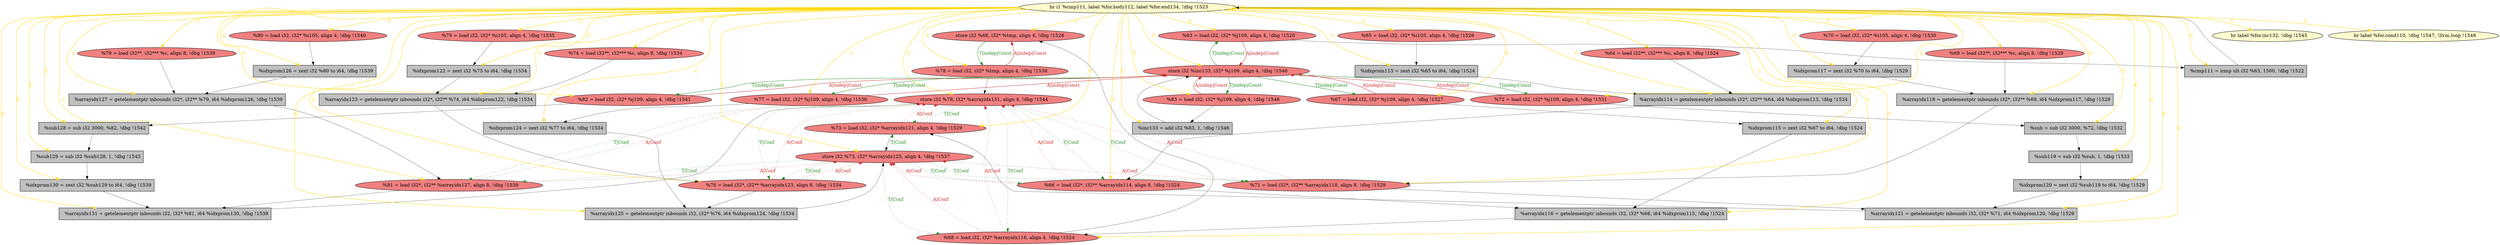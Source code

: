 
digraph G {


node7017 [fillcolor=lightcoral,label="  store i32 %68, i32* %tmp, align 4, !dbg !1528",shape=ellipse,style=filled ]
node7016 [fillcolor=grey,label="  %idxprom124 = zext i32 %77 to i64, !dbg !1534",shape=rectangle,style=filled ]
node7015 [fillcolor=lightcoral,label="  %63 = load i32, i32* %j109, align 4, !dbg !1520",shape=ellipse,style=filled ]
node7014 [fillcolor=grey,label="  %arrayidx131 = getelementptr inbounds i32, i32* %81, i64 %idxprom130, !dbg !1539",shape=rectangle,style=filled ]
node7012 [fillcolor=grey,label="  %idxprom115 = zext i32 %67 to i64, !dbg !1524",shape=rectangle,style=filled ]
node7022 [fillcolor=grey,label="  %inc133 = add i32 %83, 1, !dbg !1546",shape=rectangle,style=filled ]
node7011 [fillcolor=grey,label="  %idxprom113 = zext i32 %65 to i64, !dbg !1524",shape=rectangle,style=filled ]
node6991 [fillcolor=lightcoral,label="  %69 = load i32**, i32*** %c, align 8, !dbg !1529",shape=ellipse,style=filled ]
node7020 [fillcolor=lemonchiffon,label="  br i1 %cmp111, label %for.body112, label %for.end134, !dbg !1523",shape=ellipse,style=filled ]
node6987 [fillcolor=grey,label="  %arrayidx121 = getelementptr inbounds i32, i32* %71, i64 %idxprom120, !dbg !1529",shape=rectangle,style=filled ]
node6999 [fillcolor=grey,label="  %sub128 = sub i32 3000, %82, !dbg !1542",shape=rectangle,style=filled ]
node6982 [fillcolor=lightcoral,label="  %73 = load i32, i32* %arrayidx121, align 4, !dbg !1529",shape=ellipse,style=filled ]
node6980 [fillcolor=lightcoral,label="  %77 = load i32, i32* %j109, align 4, !dbg !1536",shape=ellipse,style=filled ]
node6975 [fillcolor=lightcoral,label="  %78 = load i32, i32* %tmp, align 4, !dbg !1538",shape=ellipse,style=filled ]
node6995 [fillcolor=grey,label="  %idxprom126 = zext i32 %80 to i64, !dbg !1539",shape=rectangle,style=filled ]
node6988 [fillcolor=grey,label="  %idxprom117 = zext i32 %70 to i64, !dbg !1529",shape=rectangle,style=filled ]
node7005 [fillcolor=lightcoral,label="  store i32 %78, i32* %arrayidx131, align 4, !dbg !1544",shape=ellipse,style=filled ]
node7023 [fillcolor=grey,label="  %sub = sub i32 3000, %72, !dbg !1532",shape=rectangle,style=filled ]
node6979 [fillcolor=lightcoral,label="  %67 = load i32, i32* %j109, align 4, !dbg !1527",shape=ellipse,style=filled ]
node7013 [fillcolor=lightcoral,label="  %74 = load i32**, i32*** %c, align 8, !dbg !1534",shape=ellipse,style=filled ]
node6984 [fillcolor=lightcoral,label="  %66 = load i32*, i32** %arrayidx114, align 8, !dbg !1524",shape=ellipse,style=filled ]
node6986 [fillcolor=grey,label="  %idxprom120 = zext i32 %sub119 to i64, !dbg !1529",shape=rectangle,style=filled ]
node7004 [fillcolor=lemonchiffon,label="  br label %for.inc132, !dbg !1545",shape=ellipse,style=filled ]
node6981 [fillcolor=lightcoral,label="  %75 = load i32, i32* %i105, align 4, !dbg !1535",shape=ellipse,style=filled ]
node7008 [fillcolor=lightcoral,label="  %71 = load i32*, i32** %arrayidx118, align 8, !dbg !1529",shape=ellipse,style=filled ]
node7019 [fillcolor=grey,label="  %idxprom130 = zext i32 %sub129 to i64, !dbg !1539",shape=rectangle,style=filled ]
node7018 [fillcolor=grey,label="  %idxprom122 = zext i32 %75 to i64, !dbg !1534",shape=rectangle,style=filled ]
node6976 [fillcolor=grey,label="  %arrayidx125 = getelementptr inbounds i32, i32* %76, i64 %idxprom124, !dbg !1534",shape=rectangle,style=filled ]
node6978 [fillcolor=grey,label="  %arrayidx123 = getelementptr inbounds i32*, i32** %74, i64 %idxprom122, !dbg !1534",shape=rectangle,style=filled ]
node7001 [fillcolor=grey,label="  %arrayidx127 = getelementptr inbounds i32*, i32** %79, i64 %idxprom126, !dbg !1539",shape=rectangle,style=filled ]
node6977 [fillcolor=lightcoral,label="  %76 = load i32*, i32** %arrayidx123, align 8, !dbg !1534",shape=ellipse,style=filled ]
node7007 [fillcolor=grey,label="  %cmp111 = icmp ult i32 %63, 1500, !dbg !1522",shape=rectangle,style=filled ]
node7009 [fillcolor=grey,label="  %sub129 = sub i32 %sub128, 1, !dbg !1543",shape=rectangle,style=filled ]
node6989 [fillcolor=lightcoral,label="  %81 = load i32*, i32** %arrayidx127, align 8, !dbg !1539",shape=ellipse,style=filled ]
node6990 [fillcolor=lightcoral,label="  store i32 %73, i32* %arrayidx125, align 4, !dbg !1537",shape=ellipse,style=filled ]
node6993 [fillcolor=lightcoral,label="  %70 = load i32, i32* %i105, align 4, !dbg !1530",shape=ellipse,style=filled ]
node6992 [fillcolor=lightcoral,label="  %68 = load i32, i32* %arrayidx116, align 4, !dbg !1524",shape=ellipse,style=filled ]
node7010 [fillcolor=grey,label="  %arrayidx114 = getelementptr inbounds i32*, i32** %64, i64 %idxprom113, !dbg !1524",shape=rectangle,style=filled ]
node6994 [fillcolor=lightcoral,label="  %72 = load i32, i32* %j109, align 4, !dbg !1531",shape=ellipse,style=filled ]
node6996 [fillcolor=lightcoral,label="  %83 = load i32, i32* %j109, align 4, !dbg !1546",shape=ellipse,style=filled ]
node6997 [fillcolor=lightcoral,label="  %64 = load i32**, i32*** %c, align 8, !dbg !1524",shape=ellipse,style=filled ]
node6985 [fillcolor=grey,label="  %arrayidx116 = getelementptr inbounds i32, i32* %66, i64 %idxprom115, !dbg !1524",shape=rectangle,style=filled ]
node6998 [fillcolor=lightcoral,label="  store i32 %inc133, i32* %j109, align 4, !dbg !1546",shape=ellipse,style=filled ]
node6983 [fillcolor=lightcoral,label="  %79 = load i32**, i32*** %c, align 8, !dbg !1539",shape=ellipse,style=filled ]
node7000 [fillcolor=grey,label="  %arrayidx118 = getelementptr inbounds i32*, i32** %69, i64 %idxprom117, !dbg !1529",shape=rectangle,style=filled ]
node7021 [fillcolor=lightcoral,label="  %65 = load i32, i32* %i105, align 4, !dbg !1526",shape=ellipse,style=filled ]
node6974 [fillcolor=lightcoral,label="  %80 = load i32, i32* %i105, align 4, !dbg !1540",shape=ellipse,style=filled ]
node7003 [fillcolor=grey,label="  %sub119 = sub i32 %sub, 1, !dbg !1533",shape=rectangle,style=filled ]
node7002 [fillcolor=lightcoral,label="  %82 = load i32, i32* %j109, align 4, !dbg !1541",shape=ellipse,style=filled ]
node7006 [fillcolor=lemonchiffon,label="  br label %for.cond110, !dbg !1547, !llvm.loop !1548",shape=ellipse,style=filled ]

node7005->node7008 [style=dotted,color=forestgreen,label="T|Conf",penwidth=1.0,fontcolor=forestgreen ]
node7005->node6977 [style=dotted,color=forestgreen,label="T|Conf",penwidth=1.0,fontcolor=forestgreen ]
node6998->node6996 [style=solid,color=forestgreen,label="T|indep|Const",penwidth=1.0,fontcolor=forestgreen ]
node6989->node6990 [style=dotted,color=firebrick3,label="A|Conf",penwidth=1.0,fontcolor=firebrick3 ]
node6990->node6992 [style=dotted,color=forestgreen,label="T|Conf",penwidth=1.0,fontcolor=forestgreen ]
node6992->node6990 [style=dotted,color=firebrick3,label="A|Conf",penwidth=1.0,fontcolor=firebrick3 ]
node6990->node6984 [style=dotted,color=forestgreen,label="T|Conf",penwidth=1.0,fontcolor=forestgreen ]
node7002->node6998 [style=solid,color=firebrick3,label="A|indep|Const",penwidth=1.0,fontcolor=firebrick3 ]
node6984->node6990 [style=dotted,color=firebrick3,label="A|Conf",penwidth=1.0,fontcolor=firebrick3 ]
node7005->node6982 [style=dotted,color=forestgreen,label="T|Conf",penwidth=1.0,fontcolor=forestgreen ]
node6992->node7005 [style=dotted,color=firebrick3,label="A|Conf",penwidth=1.0,fontcolor=firebrick3 ]
node7020->node7000 [style=solid,color=gold,label="C",penwidth=1.0,fontcolor=gold ]
node6984->node7005 [style=dotted,color=firebrick3,label="A|Conf",penwidth=1.0,fontcolor=firebrick3 ]
node6998->node7002 [style=solid,color=forestgreen,label="T|indep|Const",penwidth=1.0,fontcolor=forestgreen ]
node7023->node7003 [style=solid,color=black,label="",penwidth=0.5,fontcolor=black ]
node7005->node6989 [style=dotted,color=forestgreen,label="T|Conf",penwidth=1.0,fontcolor=forestgreen ]
node6989->node7005 [style=dotted,color=firebrick3,label="A|Conf",penwidth=1.0,fontcolor=firebrick3 ]
node6996->node6998 [style=solid,color=firebrick3,label="A|indep|Const",penwidth=1.0,fontcolor=firebrick3 ]
node7020->node7015 [style=solid,color=gold,label="C",penwidth=1.0,fontcolor=gold ]
node7008->node7005 [style=dotted,color=firebrick3,label="A|Conf",penwidth=1.0,fontcolor=firebrick3 ]
node6998->node6979 [style=solid,color=forestgreen,label="T|indep|Const",penwidth=1.0,fontcolor=forestgreen ]
node7020->node6974 [style=solid,color=gold,label="C",penwidth=1.0,fontcolor=gold ]
node7017->node6975 [style=solid,color=forestgreen,label="T|indep|Const",penwidth=1.0,fontcolor=forestgreen ]
node7000->node7008 [style=solid,color=black,label="",penwidth=0.5,fontcolor=black ]
node7014->node7005 [style=solid,color=black,label="",penwidth=0.5,fontcolor=black ]
node6984->node6985 [style=solid,color=black,label="",penwidth=0.5,fontcolor=black ]
node6998->node6994 [style=solid,color=forestgreen,label="T|indep|Const",penwidth=1.0,fontcolor=forestgreen ]
node6975->node7017 [style=solid,color=firebrick3,label="A|indep|Const",penwidth=1.0,fontcolor=firebrick3 ]
node6991->node7000 [style=solid,color=black,label="",penwidth=0.5,fontcolor=black ]
node7020->node6988 [style=solid,color=gold,label="C",penwidth=1.0,fontcolor=gold ]
node7008->node6987 [style=solid,color=black,label="",penwidth=0.5,fontcolor=black ]
node6977->node6990 [style=dotted,color=firebrick3,label="A|Conf",penwidth=1.0,fontcolor=firebrick3 ]
node7020->node7011 [style=solid,color=gold,label="C",penwidth=1.0,fontcolor=gold ]
node6998->node6980 [style=solid,color=forestgreen,label="T|indep|Const",penwidth=1.0,fontcolor=forestgreen ]
node6980->node6998 [style=solid,color=firebrick3,label="A|indep|Const",penwidth=1.0,fontcolor=firebrick3 ]
node7020->node6990 [style=solid,color=gold,label="C",penwidth=1.0,fontcolor=gold ]
node7020->node7005 [style=solid,color=gold,label="C",penwidth=1.0,fontcolor=gold ]
node6989->node7014 [style=solid,color=black,label="",penwidth=0.5,fontcolor=black ]
node6982->node7005 [style=dotted,color=firebrick3,label="A|Conf",penwidth=1.0,fontcolor=firebrick3 ]
node6976->node6990 [style=solid,color=black,label="",penwidth=0.5,fontcolor=black ]
node7020->node6984 [style=solid,color=gold,label="C",penwidth=1.0,fontcolor=gold ]
node6977->node7005 [style=dotted,color=firebrick3,label="A|Conf",penwidth=1.0,fontcolor=firebrick3 ]
node7020->node6976 [style=solid,color=gold,label="C",penwidth=1.0,fontcolor=gold ]
node7020->node7017 [style=solid,color=gold,label="C",penwidth=1.0,fontcolor=gold ]
node7020->node6991 [style=solid,color=gold,label="C",penwidth=1.0,fontcolor=gold ]
node7020->node7001 [style=solid,color=gold,label="C",penwidth=1.0,fontcolor=gold ]
node7005->node6984 [style=dotted,color=forestgreen,label="T|Conf",penwidth=1.0,fontcolor=forestgreen ]
node7020->node6994 [style=solid,color=gold,label="C",penwidth=1.0,fontcolor=gold ]
node7020->node6987 [style=solid,color=gold,label="C",penwidth=1.0,fontcolor=gold ]
node7020->node7003 [style=solid,color=gold,label="C",penwidth=1.0,fontcolor=gold ]
node6982->node6990 [style=solid,color=black,label="",penwidth=0.5,fontcolor=black ]
node7015->node7007 [style=solid,color=black,label="",penwidth=0.5,fontcolor=black ]
node7005->node6992 [style=dotted,color=forestgreen,label="T|Conf",penwidth=1.0,fontcolor=forestgreen ]
node7020->node6975 [style=solid,color=gold,label="C",penwidth=1.0,fontcolor=gold ]
node6998->node7015 [style=solid,color=forestgreen,label="T|indep|Const",penwidth=1.0,fontcolor=forestgreen ]
node7020->node6997 [style=solid,color=gold,label="C",penwidth=1.0,fontcolor=gold ]
node7020->node7006 [style=solid,color=gold,label="C",penwidth=1.0,fontcolor=gold ]
node7008->node6990 [style=dotted,color=firebrick3,label="A|Conf",penwidth=1.0,fontcolor=firebrick3 ]
node7020->node6982 [style=solid,color=gold,label="C",penwidth=1.0,fontcolor=gold ]
node7020->node6986 [style=solid,color=gold,label="C",penwidth=1.0,fontcolor=gold ]
node6994->node7023 [style=solid,color=black,label="",penwidth=0.5,fontcolor=black ]
node6990->node6989 [style=dotted,color=forestgreen,label="T|Conf",penwidth=1.0,fontcolor=forestgreen ]
node6979->node6998 [style=solid,color=firebrick3,label="A|indep|Const",penwidth=1.0,fontcolor=firebrick3 ]
node7020->node7014 [style=solid,color=gold,label="C",penwidth=1.0,fontcolor=gold ]
node7020->node7016 [style=solid,color=gold,label="C",penwidth=1.0,fontcolor=gold ]
node7020->node7010 [style=solid,color=gold,label="C",penwidth=1.0,fontcolor=gold ]
node7020->node7013 [style=solid,color=gold,label="C",penwidth=1.0,fontcolor=gold ]
node7020->node6983 [style=solid,color=gold,label="C",penwidth=1.0,fontcolor=gold ]
node7009->node7019 [style=solid,color=black,label="",penwidth=0.5,fontcolor=black ]
node6990->node6982 [style=dotted,color=forestgreen,label="T|Conf",penwidth=1.0,fontcolor=forestgreen ]
node6979->node7012 [style=solid,color=black,label="",penwidth=0.5,fontcolor=black ]
node7020->node6995 [style=solid,color=gold,label="C",penwidth=1.0,fontcolor=gold ]
node7020->node7021 [style=solid,color=gold,label="C",penwidth=1.0,fontcolor=gold ]
node6986->node6987 [style=solid,color=black,label="",penwidth=0.5,fontcolor=black ]
node7020->node7009 [style=solid,color=gold,label="C",penwidth=1.0,fontcolor=gold ]
node7020->node7023 [style=solid,color=gold,label="C",penwidth=1.0,fontcolor=gold ]
node7020->node6980 [style=solid,color=gold,label="C",penwidth=1.0,fontcolor=gold ]
node6996->node7022 [style=solid,color=black,label="",penwidth=0.5,fontcolor=black ]
node6980->node7016 [style=solid,color=black,label="",penwidth=0.5,fontcolor=black ]
node6977->node6976 [style=solid,color=black,label="",penwidth=0.5,fontcolor=black ]
node7020->node6978 [style=solid,color=gold,label="C",penwidth=1.0,fontcolor=gold ]
node7020->node7004 [style=solid,color=gold,label="C",penwidth=1.0,fontcolor=gold ]
node7020->node7018 [style=solid,color=gold,label="C",penwidth=1.0,fontcolor=gold ]
node7020->node6992 [style=solid,color=gold,label="C",penwidth=1.0,fontcolor=gold ]
node7018->node6978 [style=solid,color=black,label="",penwidth=0.5,fontcolor=black ]
node7015->node6998 [style=solid,color=firebrick3,label="A|indep|Const",penwidth=1.0,fontcolor=firebrick3 ]
node7020->node7020 [style=solid,color=gold,label="C",penwidth=1.0,fontcolor=gold ]
node6974->node6995 [style=solid,color=black,label="",penwidth=0.5,fontcolor=black ]
node7002->node6999 [style=solid,color=black,label="",penwidth=0.5,fontcolor=black ]
node6988->node7000 [style=solid,color=black,label="",penwidth=0.5,fontcolor=black ]
node6978->node6977 [style=solid,color=black,label="",penwidth=0.5,fontcolor=black ]
node7020->node6981 [style=solid,color=gold,label="C",penwidth=1.0,fontcolor=gold ]
node7020->node6989 [style=solid,color=gold,label="C",penwidth=1.0,fontcolor=gold ]
node6981->node7018 [style=solid,color=black,label="",penwidth=0.5,fontcolor=black ]
node7020->node7008 [style=solid,color=gold,label="C",penwidth=1.0,fontcolor=gold ]
node7020->node7012 [style=solid,color=gold,label="C",penwidth=1.0,fontcolor=gold ]
node6995->node7001 [style=solid,color=black,label="",penwidth=0.5,fontcolor=black ]
node7020->node7019 [style=solid,color=gold,label="C",penwidth=1.0,fontcolor=gold ]
node7020->node7022 [style=solid,color=gold,label="C",penwidth=1.0,fontcolor=gold ]
node7020->node6993 [style=solid,color=gold,label="C",penwidth=1.0,fontcolor=gold ]
node6987->node6982 [style=solid,color=black,label="",penwidth=0.5,fontcolor=black ]
node6990->node6977 [style=dotted,color=forestgreen,label="T|Conf",penwidth=1.0,fontcolor=forestgreen ]
node7020->node6998 [style=solid,color=gold,label="C",penwidth=1.0,fontcolor=gold ]
node7020->node6996 [style=solid,color=gold,label="C",penwidth=1.0,fontcolor=gold ]
node6997->node7010 [style=solid,color=black,label="",penwidth=0.5,fontcolor=black ]
node7022->node6998 [style=solid,color=black,label="",penwidth=0.5,fontcolor=black ]
node6983->node7001 [style=solid,color=black,label="",penwidth=0.5,fontcolor=black ]
node7020->node6977 [style=solid,color=gold,label="C",penwidth=1.0,fontcolor=gold ]
node7013->node6978 [style=solid,color=black,label="",penwidth=0.5,fontcolor=black ]
node6975->node7005 [style=solid,color=black,label="",penwidth=0.5,fontcolor=black ]
node7020->node7007 [style=solid,color=gold,label="C",penwidth=1.0,fontcolor=gold ]
node7003->node6986 [style=solid,color=black,label="",penwidth=0.5,fontcolor=black ]
node7007->node7020 [style=solid,color=black,label="",penwidth=0.5,fontcolor=black ]
node7020->node6979 [style=solid,color=gold,label="C",penwidth=1.0,fontcolor=gold ]
node7011->node7010 [style=solid,color=black,label="",penwidth=0.5,fontcolor=black ]
node6994->node6998 [style=solid,color=firebrick3,label="A|indep|Const",penwidth=1.0,fontcolor=firebrick3 ]
node7020->node6999 [style=solid,color=gold,label="C",penwidth=1.0,fontcolor=gold ]
node6999->node7009 [style=solid,color=black,label="",penwidth=0.5,fontcolor=black ]
node7021->node7011 [style=solid,color=black,label="",penwidth=0.5,fontcolor=black ]
node6993->node6988 [style=solid,color=black,label="",penwidth=0.5,fontcolor=black ]
node7020->node6985 [style=solid,color=gold,label="C",penwidth=1.0,fontcolor=gold ]
node7012->node6985 [style=solid,color=black,label="",penwidth=0.5,fontcolor=black ]
node7020->node7002 [style=solid,color=gold,label="C",penwidth=1.0,fontcolor=gold ]
node6985->node6992 [style=solid,color=black,label="",penwidth=0.5,fontcolor=black ]
node7001->node6989 [style=solid,color=black,label="",penwidth=0.5,fontcolor=black ]
node7010->node6984 [style=solid,color=black,label="",penwidth=0.5,fontcolor=black ]
node7019->node7014 [style=solid,color=black,label="",penwidth=0.5,fontcolor=black ]
node6992->node7017 [style=solid,color=black,label="",penwidth=0.5,fontcolor=black ]
node6990->node7008 [style=dotted,color=forestgreen,label="T|Conf",penwidth=1.0,fontcolor=forestgreen ]
node7016->node6976 [style=solid,color=black,label="",penwidth=0.5,fontcolor=black ]


}
